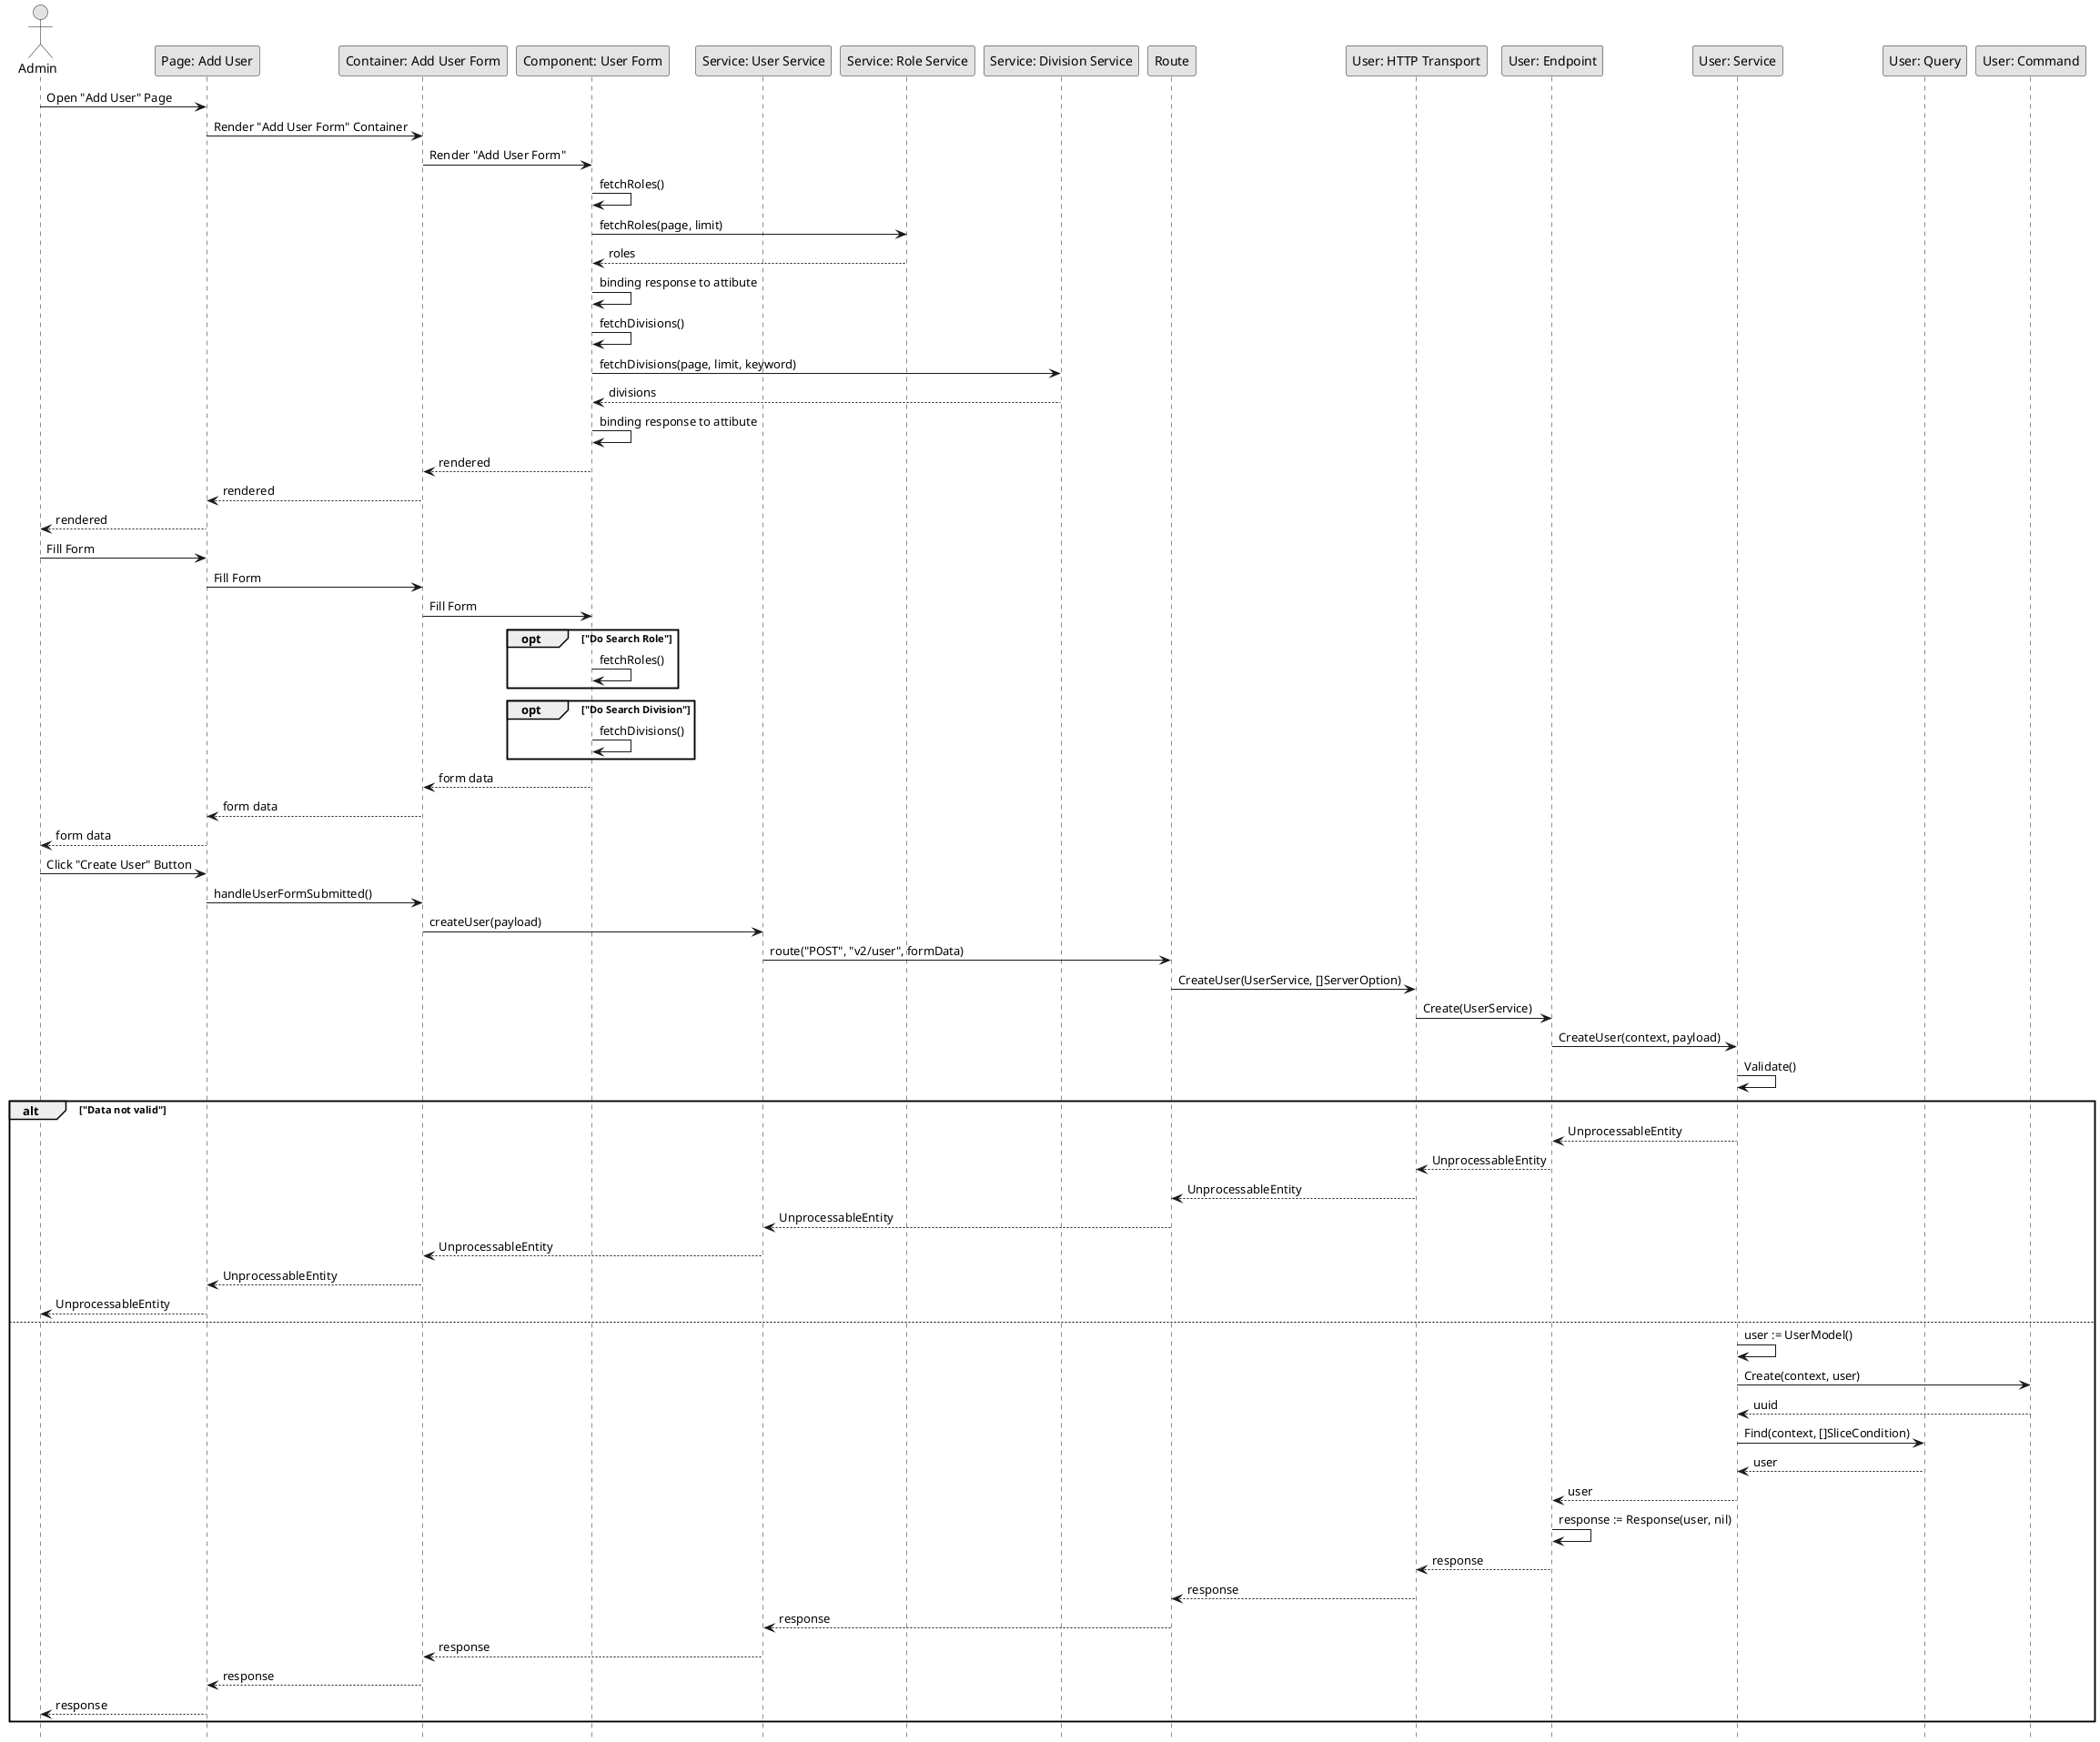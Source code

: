 @startuml CreateUser

skinparam Monochrome true
skinparam Shadowing false
hide footbox

actor Admin
participant "Page: Add User" as CreateUserPage
participant "Container: Add User Form" as AddUserFormContainer
participant "Component: User Form" as UserFormComponent
participant "Service: User Service" as FEUserService
participant "Service: Role Service" as FERoleService
participant "Service: Division Service" as FEDivisionService
participant "Route" as Route
participant "User: HTTP Transport" as UserHTTPTransport
participant "User: Endpoint" as UserEndpoint
participant "User: Service" as UserService
participant "User: Query" as UserQuery
participant "User: Command" as UserCommand

' Load Data
Admin->CreateUserPage: Open "Add User" Page
CreateUserPage->AddUserFormContainer: Render "Add User Form" Container
AddUserFormContainer->UserFormComponent: Render "Add User Form"

' Fetch Roles
UserFormComponent->UserFormComponent: fetchRoles()
UserFormComponent->FERoleService: fetchRoles(page, limit)
FERoleService-->UserFormComponent: roles
UserFormComponent->UserFormComponent: binding response to attibute
' End Fetch Roles

' Fetch Division
UserFormComponent->UserFormComponent: fetchDivisions()
UserFormComponent->FEDivisionService: fetchDivisions(page, limit, keyword)
FEDivisionService-->UserFormComponent: divisions
UserFormComponent->UserFormComponent: binding response to attibute
' End Fetch Division

UserFormComponent-->AddUserFormContainer: rendered
AddUserFormContainer-->CreateUserPage: rendered
CreateUserPage-->Admin: rendered
' End Load Data

' Fill Data
Admin->CreateUserPage: Fill Form
CreateUserPage->AddUserFormContainer: Fill Form
AddUserFormContainer->UserFormComponent: Fill Form

opt "Do Search Role"
    UserFormComponent->UserFormComponent: fetchRoles()
end

opt "Do Search Division"
    UserFormComponent->UserFormComponent: fetchDivisions()
end

UserFormComponent-->AddUserFormContainer: form data
AddUserFormContainer-->CreateUserPage: form data
CreateUserPage-->Admin: form data
' End Fill Data

Admin->CreateUserPage: Click "Create User" Button
CreateUserPage->AddUserFormContainer: handleUserFormSubmitted()
AddUserFormContainer->FEUserService: createUser(payload)
FEUserService->Route: route("POST", "v2/user", formData)
Route->UserHTTPTransport: CreateUser(UserService, []ServerOption)
UserHTTPTransport->UserEndpoint: Create(UserService)
UserEndpoint->UserService: CreateUser(context, payload)
UserService->UserService: Validate()

alt "Data not valid"
    UserService-->UserEndpoint: UnprocessableEntity
    UserEndpoint-->UserHTTPTransport: UnprocessableEntity
    UserHTTPTransport-->Route: UnprocessableEntity
    Route-->FEUserService: UnprocessableEntity
    FEUserService-->AddUserFormContainer: UnprocessableEntity
    AddUserFormContainer-->CreateUserPage: UnprocessableEntity
    CreateUserPage-->Admin: UnprocessableEntity
else
    UserService->UserService: user := UserModel()
    UserService->UserCommand: Create(context, user)
    UserCommand-->UserService: uuid
    UserService->UserQuery: Find(context, []SliceCondition)
    UserQuery-->UserService: user
    UserService-->UserEndpoint: user
    UserEndpoint->UserEndpoint:  response := Response(user, nil)
    UserEndpoint-->UserHTTPTransport: response
    UserHTTPTransport-->Route: response
    Route-->FEUserService: response
    FEUserService-->AddUserFormContainer: response
    AddUserFormContainer-->CreateUserPage: response
    CreateUserPage-->Admin: response
end

@enduml